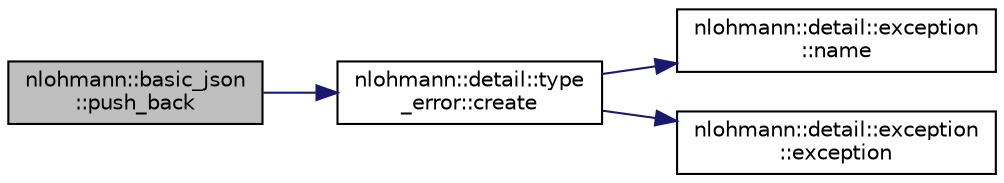 digraph "nlohmann::basic_json::push_back"
{
  edge [fontname="Helvetica",fontsize="10",labelfontname="Helvetica",labelfontsize="10"];
  node [fontname="Helvetica",fontsize="10",shape=record];
  rankdir="LR";
  Node253 [label="nlohmann::basic_json\l::push_back",height=0.2,width=0.4,color="black", fillcolor="grey75", style="filled", fontcolor="black"];
  Node253 -> Node254 [color="midnightblue",fontsize="10",style="solid",fontname="Helvetica"];
  Node254 [label="nlohmann::detail::type\l_error::create",height=0.2,width=0.4,color="black", fillcolor="white", style="filled",URL="$classnlohmann_1_1detail_1_1type__error.html#aecc083aea4b698c33d042670ba50c10f"];
  Node254 -> Node255 [color="midnightblue",fontsize="10",style="solid",fontname="Helvetica"];
  Node255 [label="nlohmann::detail::exception\l::name",height=0.2,width=0.4,color="black", fillcolor="white", style="filled",URL="$classnlohmann_1_1detail_1_1exception.html#abf41a7e9178356314082284e6cfea278"];
  Node254 -> Node256 [color="midnightblue",fontsize="10",style="solid",fontname="Helvetica"];
  Node256 [label="nlohmann::detail::exception\l::exception",height=0.2,width=0.4,color="black", fillcolor="white", style="filled",URL="$classnlohmann_1_1detail_1_1exception.html#ae323ad0d53bc724414c2233164e65657"];
}
